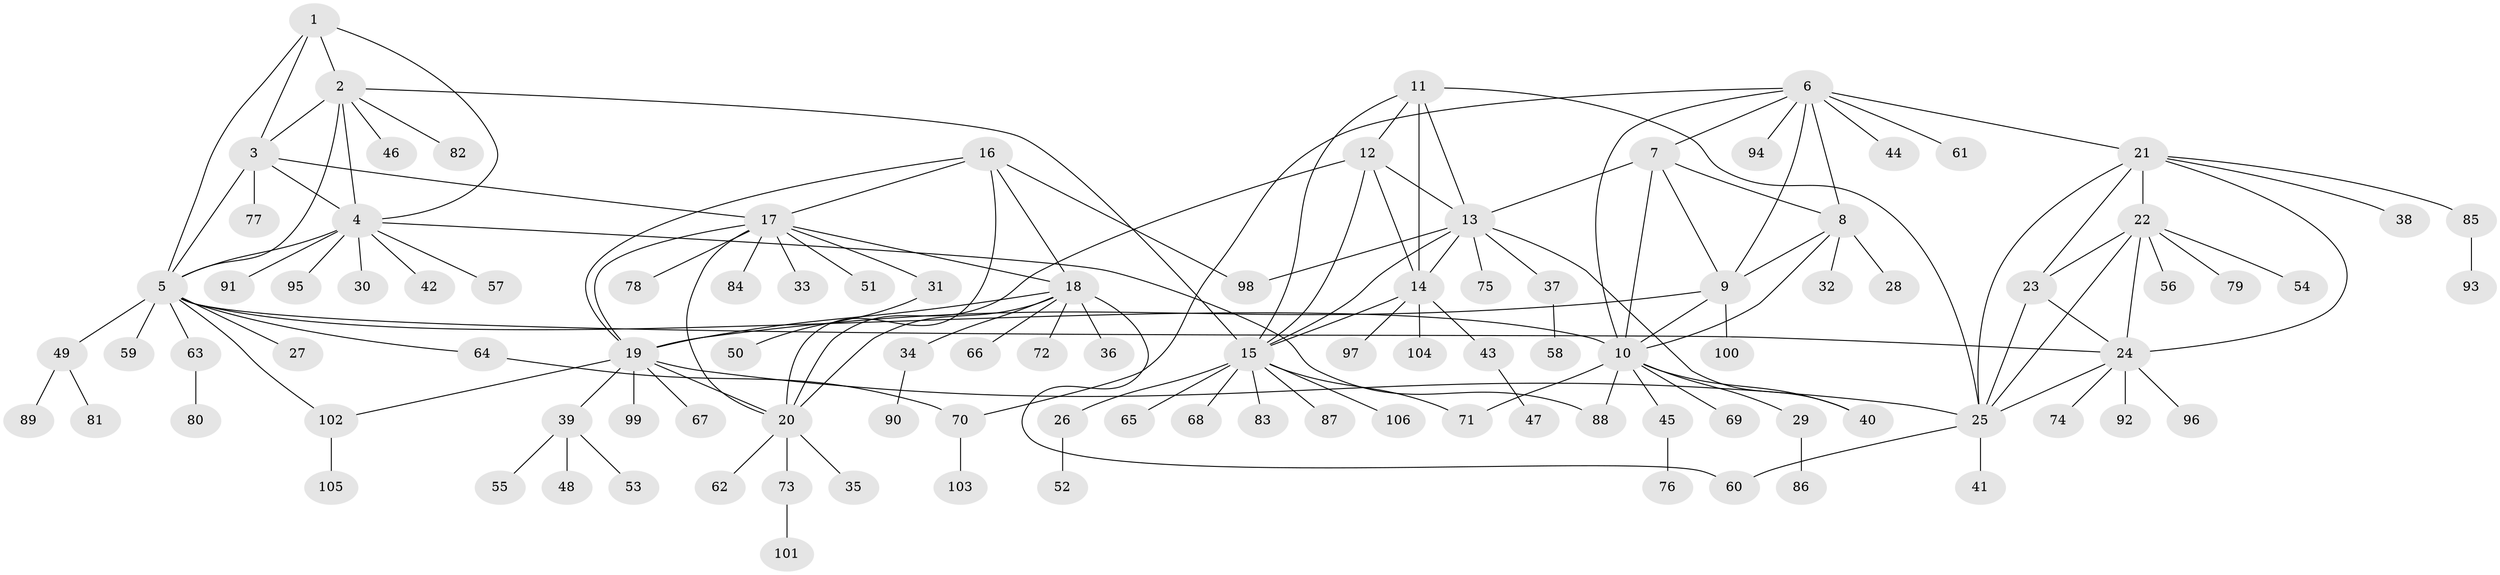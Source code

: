 // Generated by graph-tools (version 1.1) at 2025/15/03/09/25 04:15:47]
// undirected, 106 vertices, 148 edges
graph export_dot {
graph [start="1"]
  node [color=gray90,style=filled];
  1;
  2;
  3;
  4;
  5;
  6;
  7;
  8;
  9;
  10;
  11;
  12;
  13;
  14;
  15;
  16;
  17;
  18;
  19;
  20;
  21;
  22;
  23;
  24;
  25;
  26;
  27;
  28;
  29;
  30;
  31;
  32;
  33;
  34;
  35;
  36;
  37;
  38;
  39;
  40;
  41;
  42;
  43;
  44;
  45;
  46;
  47;
  48;
  49;
  50;
  51;
  52;
  53;
  54;
  55;
  56;
  57;
  58;
  59;
  60;
  61;
  62;
  63;
  64;
  65;
  66;
  67;
  68;
  69;
  70;
  71;
  72;
  73;
  74;
  75;
  76;
  77;
  78;
  79;
  80;
  81;
  82;
  83;
  84;
  85;
  86;
  87;
  88;
  89;
  90;
  91;
  92;
  93;
  94;
  95;
  96;
  97;
  98;
  99;
  100;
  101;
  102;
  103;
  104;
  105;
  106;
  1 -- 2;
  1 -- 3;
  1 -- 4;
  1 -- 5;
  2 -- 3;
  2 -- 4;
  2 -- 5;
  2 -- 15;
  2 -- 46;
  2 -- 82;
  3 -- 4;
  3 -- 5;
  3 -- 17;
  3 -- 77;
  4 -- 5;
  4 -- 30;
  4 -- 42;
  4 -- 57;
  4 -- 88;
  4 -- 91;
  4 -- 95;
  5 -- 10;
  5 -- 24;
  5 -- 27;
  5 -- 49;
  5 -- 59;
  5 -- 63;
  5 -- 64;
  5 -- 102;
  6 -- 7;
  6 -- 8;
  6 -- 9;
  6 -- 10;
  6 -- 21;
  6 -- 44;
  6 -- 61;
  6 -- 70;
  6 -- 94;
  7 -- 8;
  7 -- 9;
  7 -- 10;
  7 -- 13;
  8 -- 9;
  8 -- 10;
  8 -- 28;
  8 -- 32;
  9 -- 10;
  9 -- 19;
  9 -- 100;
  10 -- 29;
  10 -- 40;
  10 -- 45;
  10 -- 69;
  10 -- 71;
  10 -- 88;
  11 -- 12;
  11 -- 13;
  11 -- 14;
  11 -- 15;
  11 -- 25;
  12 -- 13;
  12 -- 14;
  12 -- 15;
  12 -- 20;
  13 -- 14;
  13 -- 15;
  13 -- 37;
  13 -- 40;
  13 -- 75;
  13 -- 98;
  14 -- 15;
  14 -- 43;
  14 -- 97;
  14 -- 104;
  15 -- 26;
  15 -- 65;
  15 -- 68;
  15 -- 71;
  15 -- 83;
  15 -- 87;
  15 -- 106;
  16 -- 17;
  16 -- 18;
  16 -- 19;
  16 -- 20;
  16 -- 98;
  17 -- 18;
  17 -- 19;
  17 -- 20;
  17 -- 31;
  17 -- 33;
  17 -- 51;
  17 -- 78;
  17 -- 84;
  18 -- 19;
  18 -- 20;
  18 -- 34;
  18 -- 36;
  18 -- 60;
  18 -- 66;
  18 -- 72;
  19 -- 20;
  19 -- 25;
  19 -- 39;
  19 -- 67;
  19 -- 99;
  19 -- 102;
  20 -- 35;
  20 -- 62;
  20 -- 73;
  21 -- 22;
  21 -- 23;
  21 -- 24;
  21 -- 25;
  21 -- 38;
  21 -- 85;
  22 -- 23;
  22 -- 24;
  22 -- 25;
  22 -- 54;
  22 -- 56;
  22 -- 79;
  23 -- 24;
  23 -- 25;
  24 -- 25;
  24 -- 74;
  24 -- 92;
  24 -- 96;
  25 -- 41;
  25 -- 60;
  26 -- 52;
  29 -- 86;
  31 -- 50;
  34 -- 90;
  37 -- 58;
  39 -- 48;
  39 -- 53;
  39 -- 55;
  43 -- 47;
  45 -- 76;
  49 -- 81;
  49 -- 89;
  63 -- 80;
  64 -- 70;
  70 -- 103;
  73 -- 101;
  85 -- 93;
  102 -- 105;
}
